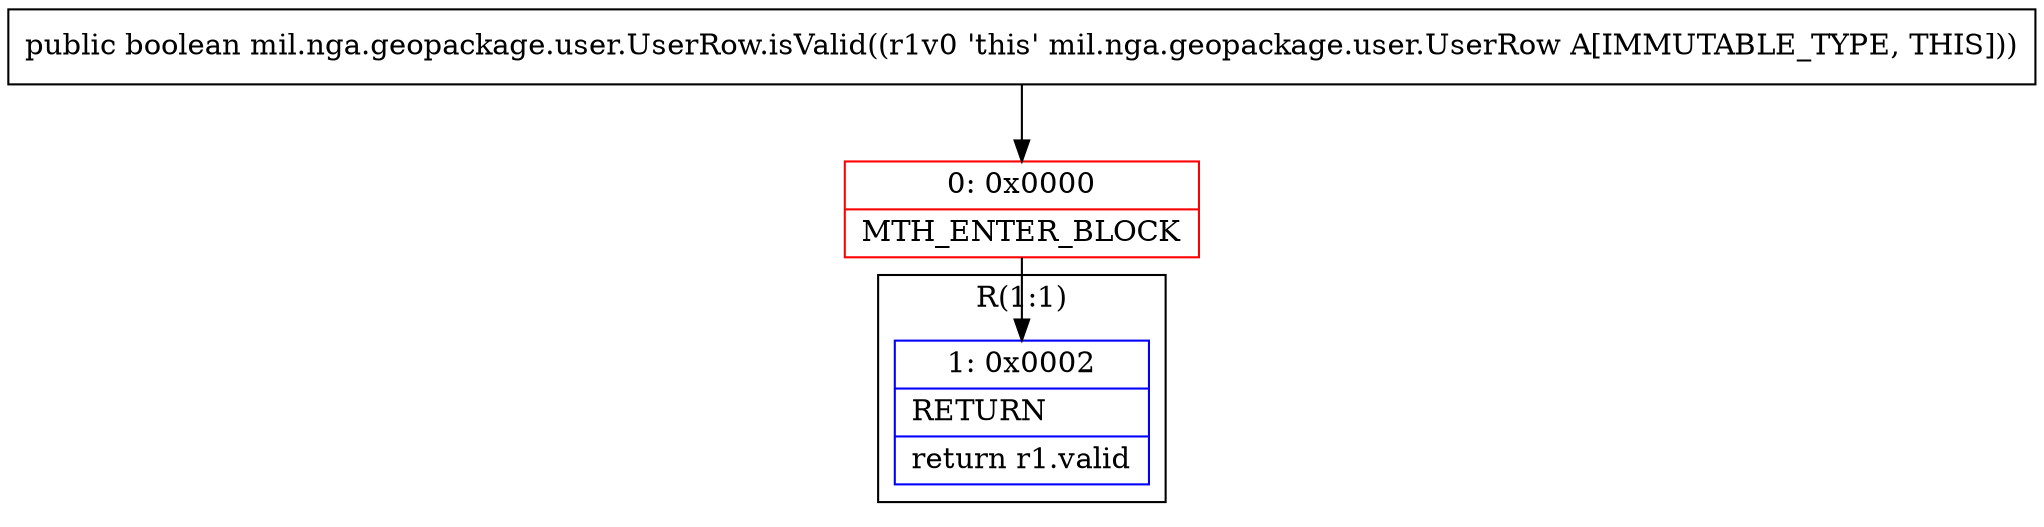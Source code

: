 digraph "CFG formil.nga.geopackage.user.UserRow.isValid()Z" {
subgraph cluster_Region_1353711395 {
label = "R(1:1)";
node [shape=record,color=blue];
Node_1 [shape=record,label="{1\:\ 0x0002|RETURN\l|return r1.valid\l}"];
}
Node_0 [shape=record,color=red,label="{0\:\ 0x0000|MTH_ENTER_BLOCK\l}"];
MethodNode[shape=record,label="{public boolean mil.nga.geopackage.user.UserRow.isValid((r1v0 'this' mil.nga.geopackage.user.UserRow A[IMMUTABLE_TYPE, THIS])) }"];
MethodNode -> Node_0;
Node_0 -> Node_1;
}

